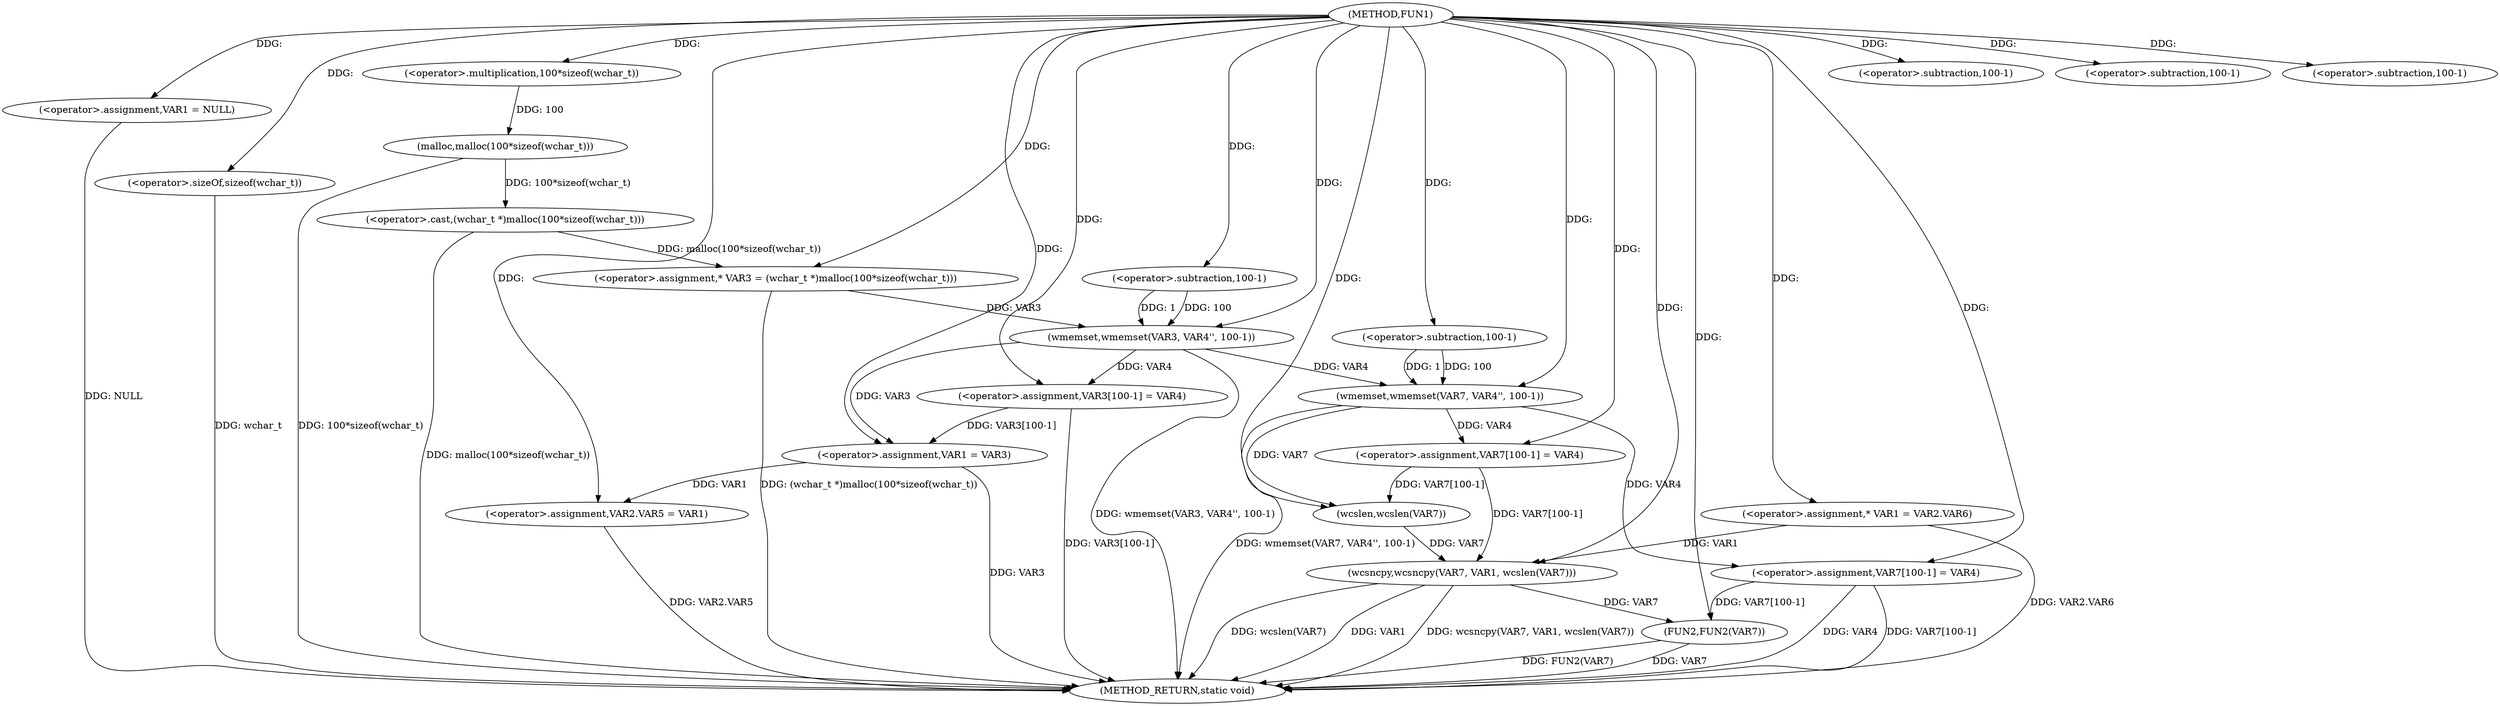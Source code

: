 digraph FUN1 {  
"1000100" [label = "(METHOD,FUN1)" ]
"1000175" [label = "(METHOD_RETURN,static void)" ]
"1000104" [label = "(<operator>.assignment,VAR1 = NULL)" ]
"1000109" [label = "(<operator>.assignment,* VAR3 = (wchar_t *)malloc(100*sizeof(wchar_t)))" ]
"1000111" [label = "(<operator>.cast,(wchar_t *)malloc(100*sizeof(wchar_t)))" ]
"1000113" [label = "(malloc,malloc(100*sizeof(wchar_t)))" ]
"1000114" [label = "(<operator>.multiplication,100*sizeof(wchar_t))" ]
"1000116" [label = "(<operator>.sizeOf,sizeof(wchar_t))" ]
"1000118" [label = "(wmemset,wmemset(VAR3, VAR4'', 100-1))" ]
"1000121" [label = "(<operator>.subtraction,100-1)" ]
"1000124" [label = "(<operator>.assignment,VAR3[100-1] = VAR4)" ]
"1000127" [label = "(<operator>.subtraction,100-1)" ]
"1000131" [label = "(<operator>.assignment,VAR1 = VAR3)" ]
"1000134" [label = "(<operator>.assignment,VAR2.VAR5 = VAR1)" ]
"1000141" [label = "(<operator>.assignment,* VAR1 = VAR2.VAR6)" ]
"1000148" [label = "(wmemset,wmemset(VAR7, VAR4'', 100-1))" ]
"1000151" [label = "(<operator>.subtraction,100-1)" ]
"1000154" [label = "(<operator>.assignment,VAR7[100-1] = VAR4)" ]
"1000157" [label = "(<operator>.subtraction,100-1)" ]
"1000161" [label = "(wcsncpy,wcsncpy(VAR7, VAR1, wcslen(VAR7)))" ]
"1000164" [label = "(wcslen,wcslen(VAR7))" ]
"1000166" [label = "(<operator>.assignment,VAR7[100-1] = VAR4)" ]
"1000169" [label = "(<operator>.subtraction,100-1)" ]
"1000173" [label = "(FUN2,FUN2(VAR7))" ]
  "1000116" -> "1000175"  [ label = "DDG: wchar_t"] 
  "1000161" -> "1000175"  [ label = "DDG: wcslen(VAR7)"] 
  "1000166" -> "1000175"  [ label = "DDG: VAR4"] 
  "1000124" -> "1000175"  [ label = "DDG: VAR3[100-1]"] 
  "1000113" -> "1000175"  [ label = "DDG: 100*sizeof(wchar_t)"] 
  "1000148" -> "1000175"  [ label = "DDG: wmemset(VAR7, VAR4'', 100-1)"] 
  "1000118" -> "1000175"  [ label = "DDG: wmemset(VAR3, VAR4'', 100-1)"] 
  "1000131" -> "1000175"  [ label = "DDG: VAR3"] 
  "1000141" -> "1000175"  [ label = "DDG: VAR2.VAR6"] 
  "1000161" -> "1000175"  [ label = "DDG: VAR1"] 
  "1000166" -> "1000175"  [ label = "DDG: VAR7[100-1]"] 
  "1000134" -> "1000175"  [ label = "DDG: VAR2.VAR5"] 
  "1000111" -> "1000175"  [ label = "DDG: malloc(100*sizeof(wchar_t))"] 
  "1000173" -> "1000175"  [ label = "DDG: FUN2(VAR7)"] 
  "1000109" -> "1000175"  [ label = "DDG: (wchar_t *)malloc(100*sizeof(wchar_t))"] 
  "1000161" -> "1000175"  [ label = "DDG: wcsncpy(VAR7, VAR1, wcslen(VAR7))"] 
  "1000173" -> "1000175"  [ label = "DDG: VAR7"] 
  "1000104" -> "1000175"  [ label = "DDG: NULL"] 
  "1000100" -> "1000104"  [ label = "DDG: "] 
  "1000111" -> "1000109"  [ label = "DDG: malloc(100*sizeof(wchar_t))"] 
  "1000100" -> "1000109"  [ label = "DDG: "] 
  "1000113" -> "1000111"  [ label = "DDG: 100*sizeof(wchar_t)"] 
  "1000114" -> "1000113"  [ label = "DDG: 100"] 
  "1000100" -> "1000114"  [ label = "DDG: "] 
  "1000100" -> "1000116"  [ label = "DDG: "] 
  "1000109" -> "1000118"  [ label = "DDG: VAR3"] 
  "1000100" -> "1000118"  [ label = "DDG: "] 
  "1000121" -> "1000118"  [ label = "DDG: 100"] 
  "1000121" -> "1000118"  [ label = "DDG: 1"] 
  "1000100" -> "1000121"  [ label = "DDG: "] 
  "1000118" -> "1000124"  [ label = "DDG: VAR4"] 
  "1000100" -> "1000124"  [ label = "DDG: "] 
  "1000100" -> "1000127"  [ label = "DDG: "] 
  "1000124" -> "1000131"  [ label = "DDG: VAR3[100-1]"] 
  "1000118" -> "1000131"  [ label = "DDG: VAR3"] 
  "1000100" -> "1000131"  [ label = "DDG: "] 
  "1000131" -> "1000134"  [ label = "DDG: VAR1"] 
  "1000100" -> "1000134"  [ label = "DDG: "] 
  "1000100" -> "1000141"  [ label = "DDG: "] 
  "1000100" -> "1000148"  [ label = "DDG: "] 
  "1000118" -> "1000148"  [ label = "DDG: VAR4"] 
  "1000151" -> "1000148"  [ label = "DDG: 100"] 
  "1000151" -> "1000148"  [ label = "DDG: 1"] 
  "1000100" -> "1000151"  [ label = "DDG: "] 
  "1000148" -> "1000154"  [ label = "DDG: VAR4"] 
  "1000100" -> "1000154"  [ label = "DDG: "] 
  "1000100" -> "1000157"  [ label = "DDG: "] 
  "1000154" -> "1000161"  [ label = "DDG: VAR7[100-1]"] 
  "1000164" -> "1000161"  [ label = "DDG: VAR7"] 
  "1000100" -> "1000161"  [ label = "DDG: "] 
  "1000141" -> "1000161"  [ label = "DDG: VAR1"] 
  "1000154" -> "1000164"  [ label = "DDG: VAR7[100-1]"] 
  "1000148" -> "1000164"  [ label = "DDG: VAR7"] 
  "1000100" -> "1000164"  [ label = "DDG: "] 
  "1000100" -> "1000166"  [ label = "DDG: "] 
  "1000148" -> "1000166"  [ label = "DDG: VAR4"] 
  "1000100" -> "1000169"  [ label = "DDG: "] 
  "1000166" -> "1000173"  [ label = "DDG: VAR7[100-1]"] 
  "1000161" -> "1000173"  [ label = "DDG: VAR7"] 
  "1000100" -> "1000173"  [ label = "DDG: "] 
}
